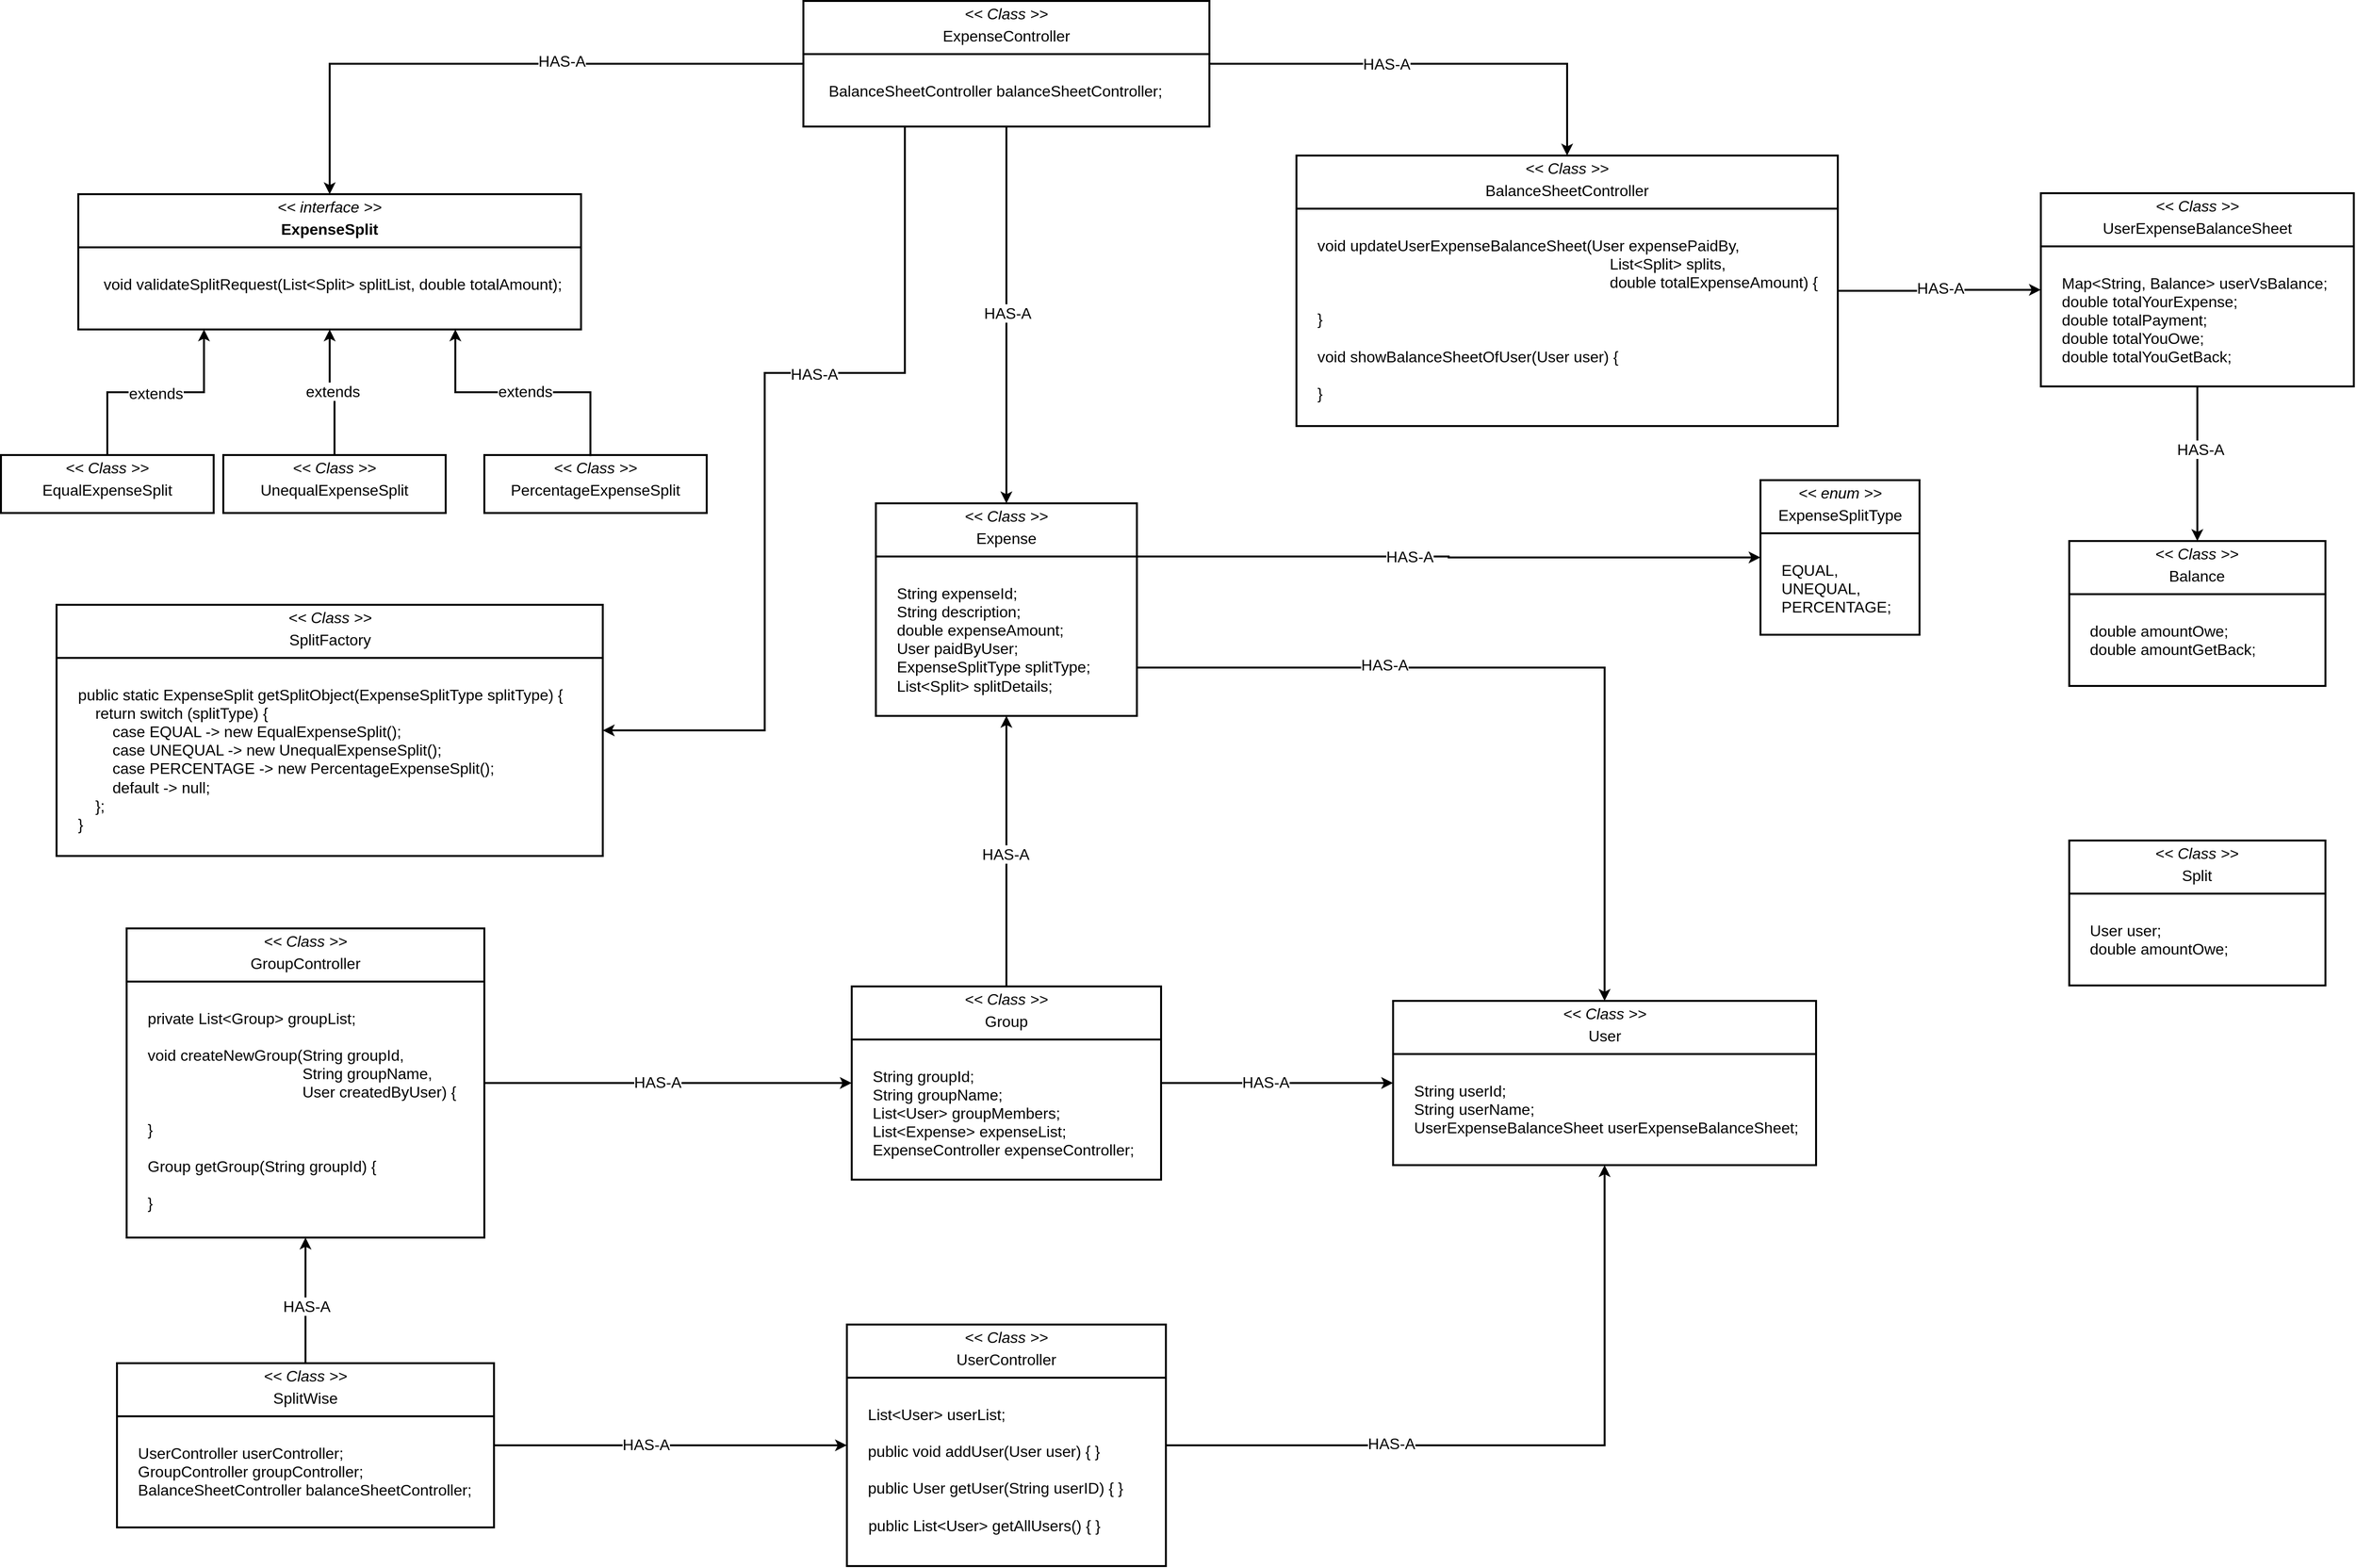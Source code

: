 <mxfile version="26.0.16">
  <diagram name="Page-1" id="AGgCzB51In5932Ol8384">
    <mxGraphModel dx="3449" dy="1067" grid="1" gridSize="10" guides="1" tooltips="1" connect="1" arrows="1" fold="1" page="1" pageScale="1" pageWidth="850" pageHeight="1100" math="0" shadow="0">
      <root>
        <mxCell id="0" />
        <mxCell id="1" parent="0" />
        <mxCell id="RWUTQcGEIA5J2wbb4hyl-1" value="&lt;p style=&quot;margin: 4px 0px 0px; text-align: center;&quot;&gt;&lt;span style=&quot;background-color: initial;&quot;&gt;&lt;font&gt;&lt;i&gt;&amp;lt;&amp;lt; enum &amp;gt;&amp;gt;&lt;/i&gt;&lt;/font&gt;&lt;/span&gt;&lt;/p&gt;&lt;p style=&quot;margin: 4px 0px 0px; text-align: center;&quot;&gt;ExpenseSplitType&lt;/p&gt;&lt;hr style=&quot;border-style: solid;&quot;&gt;&lt;p style=&quot;margin: 0px 0px 0px 4px;&quot;&gt;&lt;font&gt;&lt;br&gt;&lt;/font&gt;&lt;/p&gt;&lt;p style=&quot;margin: 0px 0px 0px 4px;&quot;&gt;&amp;nbsp; &amp;nbsp;&lt;span style=&quot;background-color: transparent;&quot;&gt;&amp;nbsp;&lt;/span&gt;&lt;span style=&quot;background-color: transparent;&quot;&gt;EQUAL,&lt;/span&gt;&lt;/p&gt;&lt;p style=&quot;margin: 0px 0px 0px 4px;&quot;&gt;&amp;nbsp; &amp;nbsp; UNEQUAL,&lt;/p&gt;&lt;p style=&quot;margin: 0px 0px 0px 4px;&quot;&gt;&amp;nbsp; &amp;nbsp; PERCENTAGE;&lt;/p&gt;" style="verticalAlign=top;align=left;overflow=fill;html=1;whiteSpace=wrap;strokeWidth=2;fontSize=16;fillColor=none;spacing=2;" vertex="1" parent="1">
          <mxGeometry x="270" y="566" width="164.5" height="160" as="geometry" />
        </mxCell>
        <mxCell id="RWUTQcGEIA5J2wbb4hyl-2" value="&lt;p style=&quot;margin: 4px 0px 0px; text-align: center;&quot;&gt;&lt;span style=&quot;background-color: initial;&quot;&gt;&lt;font&gt;&lt;i&gt;&amp;lt;&amp;lt; Class &amp;gt;&amp;gt;&lt;/i&gt;&lt;/font&gt;&lt;/span&gt;&lt;/p&gt;&lt;p style=&quot;margin: 4px 0px 0px; text-align: center;&quot;&gt;Balance&lt;/p&gt;&lt;hr style=&quot;border-style: solid;&quot;&gt;&lt;p style=&quot;margin: 0px 0px 0px 4px;&quot;&gt;&lt;font&gt;&lt;br&gt;&lt;/font&gt;&lt;/p&gt;&lt;p style=&quot;margin: 0px 0px 0px 4px;&quot;&gt;&amp;nbsp; &amp;nbsp;&lt;span style=&quot;background-color: transparent;&quot;&gt;&amp;nbsp;&lt;/span&gt;&lt;span style=&quot;background-color: transparent;&quot;&gt;double amountOwe;&lt;/span&gt;&lt;/p&gt;&lt;p style=&quot;margin: 0px 0px 0px 4px;&quot;&gt;&amp;nbsp; &amp;nbsp; double amountGetBack;&lt;/p&gt;" style="verticalAlign=top;align=left;overflow=fill;html=1;whiteSpace=wrap;strokeWidth=2;fontSize=16;fillColor=none;spacing=2;" vertex="1" parent="1">
          <mxGeometry x="589.38" y="629" width="265" height="150" as="geometry" />
        </mxCell>
        <mxCell id="RWUTQcGEIA5J2wbb4hyl-38" style="edgeStyle=orthogonalEdgeStyle;rounded=0;orthogonalLoop=1;jettySize=auto;html=1;entryX=0;entryY=0.5;entryDx=0;entryDy=0;fontSize=16;strokeWidth=2;" edge="1" parent="1" source="RWUTQcGEIA5J2wbb4hyl-3" target="RWUTQcGEIA5J2wbb4hyl-4">
          <mxGeometry relative="1" as="geometry" />
        </mxCell>
        <mxCell id="RWUTQcGEIA5J2wbb4hyl-56" value="HAS-A" style="edgeLabel;html=1;align=center;verticalAlign=middle;resizable=0;points=[];fontSize=16;" vertex="1" connectable="0" parent="RWUTQcGEIA5J2wbb4hyl-38">
          <mxGeometry x="0.005" y="2" relative="1" as="geometry">
            <mxPoint x="1" as="offset" />
          </mxGeometry>
        </mxCell>
        <mxCell id="RWUTQcGEIA5J2wbb4hyl-3" value="&lt;p style=&quot;margin: 4px 0px 0px; text-align: center;&quot;&gt;&lt;span style=&quot;background-color: initial;&quot;&gt;&lt;font&gt;&lt;i&gt;&amp;lt;&amp;lt; Class &amp;gt;&amp;gt;&lt;/i&gt;&lt;/font&gt;&lt;/span&gt;&lt;/p&gt;&lt;p style=&quot;margin: 4px 0px 0px; text-align: center;&quot;&gt;BalanceSheetController&lt;/p&gt;&lt;hr style=&quot;border-style: solid;&quot;&gt;&lt;p style=&quot;margin: 0px 0px 0px 4px;&quot;&gt;&lt;font&gt;&lt;br&gt;&lt;/font&gt;&lt;/p&gt;&lt;p style=&quot;margin: 0px 0px 0px 4px;&quot;&gt;&amp;nbsp; &amp;nbsp;&lt;span style=&quot;background-color: transparent;&quot;&gt;&amp;nbsp;&lt;/span&gt;&lt;span style=&quot;background-color: transparent;&quot;&gt;void updateUserExpenseBalanceSheet(User expensePaidBy,&amp;nbsp;&lt;/span&gt;&lt;/p&gt;&lt;p style=&quot;margin: 0px 0px 0px 4px;&quot;&gt;&lt;span style=&quot;background-color: transparent;&quot;&gt;&lt;span style=&quot;white-space: pre;&quot;&gt;&#x9;&lt;/span&gt;&lt;span style=&quot;white-space: pre;&quot;&gt;&#x9;&lt;/span&gt;&lt;span style=&quot;white-space: pre;&quot;&gt;&#x9;&lt;/span&gt;&lt;span style=&quot;white-space: pre;&quot;&gt;&#x9;&lt;/span&gt;&lt;span style=&quot;white-space: pre;&quot;&gt;&#x9;&lt;/span&gt;&lt;span style=&quot;white-space: pre;&quot;&gt;&#x9;&lt;/span&gt;&lt;span style=&quot;white-space: pre;&quot;&gt;&#x9;&lt;/span&gt;&lt;span style=&quot;white-space: pre;&quot;&gt;&#x9;&lt;/span&gt;&lt;span style=&quot;white-space: pre;&quot;&gt;&#x9;&lt;/span&gt;List&amp;lt;Split&amp;gt; splits,&amp;nbsp;&lt;/span&gt;&lt;/p&gt;&lt;p style=&quot;margin: 0px 0px 0px 4px;&quot;&gt;&lt;span style=&quot;background-color: transparent;&quot;&gt;&lt;span style=&quot;white-space: pre;&quot;&gt;&#x9;&lt;/span&gt;&lt;span style=&quot;white-space: pre;&quot;&gt;&#x9;&lt;/span&gt;&lt;span style=&quot;white-space: pre;&quot;&gt;&#x9;&lt;/span&gt;&lt;span style=&quot;white-space: pre;&quot;&gt;&#x9;&lt;/span&gt;&lt;span style=&quot;white-space: pre;&quot;&gt;&#x9;&lt;/span&gt;&lt;span style=&quot;white-space: pre;&quot;&gt;&#x9;&lt;/span&gt;&lt;span style=&quot;white-space: pre;&quot;&gt;&#x9;&lt;/span&gt;&lt;span style=&quot;white-space: pre;&quot;&gt;&#x9;&lt;/span&gt;&lt;span style=&quot;white-space: pre;&quot;&gt;&#x9;&lt;/span&gt;double totalExpenseAmount) {&amp;nbsp;&lt;/span&gt;&lt;/p&gt;&lt;p style=&quot;margin: 0px 0px 0px 4px;&quot;&gt;&lt;span style=&quot;background-color: transparent;&quot;&gt;&amp;nbsp; &amp;nbsp;&amp;nbsp;&lt;/span&gt;&lt;/p&gt;&lt;p style=&quot;margin: 0px 0px 0px 4px;&quot;&gt;&lt;span style=&quot;background-color: transparent;&quot;&gt;&amp;nbsp; &amp;nbsp; }&lt;/span&gt;&lt;/p&gt;&lt;p style=&quot;margin: 0px 0px 0px 4px;&quot;&gt;&lt;span style=&quot;background-color: transparent;&quot;&gt;&lt;br&gt;&lt;/span&gt;&lt;/p&gt;&lt;p style=&quot;margin: 0px 0px 0px 4px;&quot;&gt;&lt;span style=&quot;background-color: transparent;&quot;&gt;&amp;nbsp; &amp;nbsp;&amp;nbsp;&lt;/span&gt;&lt;span style=&quot;background-color: transparent;&quot;&gt;void showBalanceSheetOfUser(User user) {&lt;/span&gt;&lt;/p&gt;&lt;p style=&quot;margin: 0px 0px 0px 4px;&quot;&gt;&lt;span style=&quot;background-color: transparent;&quot;&gt;&lt;br&gt;&lt;/span&gt;&lt;/p&gt;&lt;p style=&quot;margin: 0px 0px 0px 4px;&quot;&gt;&lt;span style=&quot;background-color: transparent;&quot;&gt;&amp;nbsp; &amp;nbsp; }&lt;/span&gt;&lt;/p&gt;" style="verticalAlign=top;align=left;overflow=fill;html=1;whiteSpace=wrap;strokeWidth=2;fontSize=16;fillColor=none;spacing=2;" vertex="1" parent="1">
          <mxGeometry x="-210" y="230" width="560" height="280" as="geometry" />
        </mxCell>
        <mxCell id="RWUTQcGEIA5J2wbb4hyl-39" style="edgeStyle=orthogonalEdgeStyle;rounded=0;orthogonalLoop=1;jettySize=auto;html=1;entryX=0.5;entryY=0;entryDx=0;entryDy=0;fontSize=16;strokeWidth=2;" edge="1" parent="1" source="RWUTQcGEIA5J2wbb4hyl-4" target="RWUTQcGEIA5J2wbb4hyl-2">
          <mxGeometry relative="1" as="geometry" />
        </mxCell>
        <mxCell id="RWUTQcGEIA5J2wbb4hyl-57" value="HAS-A" style="edgeLabel;html=1;align=center;verticalAlign=middle;resizable=0;points=[];fontSize=16;" vertex="1" connectable="0" parent="RWUTQcGEIA5J2wbb4hyl-39">
          <mxGeometry x="-0.188" y="3" relative="1" as="geometry">
            <mxPoint as="offset" />
          </mxGeometry>
        </mxCell>
        <mxCell id="RWUTQcGEIA5J2wbb4hyl-4" value="&lt;p style=&quot;margin: 4px 0px 0px; text-align: center;&quot;&gt;&lt;span style=&quot;background-color: initial;&quot;&gt;&lt;font&gt;&lt;i&gt;&amp;lt;&amp;lt; Class &amp;gt;&amp;gt;&lt;/i&gt;&lt;/font&gt;&lt;/span&gt;&lt;/p&gt;&lt;p style=&quot;margin: 4px 0px 0px; text-align: center;&quot;&gt;UserExpenseBalanceSheet&lt;/p&gt;&lt;hr style=&quot;border-style: solid;&quot;&gt;&lt;p style=&quot;margin: 0px 0px 0px 4px;&quot;&gt;&lt;font&gt;&lt;br&gt;&lt;/font&gt;&lt;/p&gt;&lt;p style=&quot;margin: 0px 0px 0px 4px;&quot;&gt;&amp;nbsp; &amp;nbsp;&lt;span style=&quot;background-color: transparent;&quot;&gt;&amp;nbsp;&lt;/span&gt;&lt;span style=&quot;background-color: transparent;&quot;&gt;Map&amp;lt;String, Balance&amp;gt; userVsBalance;&lt;/span&gt;&lt;/p&gt;&lt;p style=&quot;margin: 0px 0px 0px 4px;&quot;&gt;&amp;nbsp; &amp;nbsp; double totalYourExpense;&lt;/p&gt;&lt;p style=&quot;margin: 0px 0px 0px 4px;&quot;&gt;&amp;nbsp; &amp;nbsp; double totalPayment;&lt;/p&gt;&lt;p style=&quot;margin: 0px 0px 0px 4px;&quot;&gt;&amp;nbsp; &amp;nbsp; double totalYouOwe;&lt;/p&gt;&lt;p style=&quot;margin: 0px 0px 0px 4px;&quot;&gt;&amp;nbsp; &amp;nbsp; double totalYouGetBack;&lt;/p&gt;" style="verticalAlign=top;align=left;overflow=fill;html=1;whiteSpace=wrap;strokeWidth=2;fontSize=16;fillColor=none;spacing=2;" vertex="1" parent="1">
          <mxGeometry x="560" y="269" width="323.75" height="200" as="geometry" />
        </mxCell>
        <mxCell id="RWUTQcGEIA5J2wbb4hyl-35" style="edgeStyle=orthogonalEdgeStyle;rounded=0;orthogonalLoop=1;jettySize=auto;html=1;entryX=0.5;entryY=0;entryDx=0;entryDy=0;fontSize=16;strokeWidth=2;" edge="1" parent="1" source="RWUTQcGEIA5J2wbb4hyl-5" target="RWUTQcGEIA5J2wbb4hyl-24">
          <mxGeometry relative="1" as="geometry">
            <Array as="points">
              <mxPoint x="109" y="760" />
            </Array>
          </mxGeometry>
        </mxCell>
        <mxCell id="RWUTQcGEIA5J2wbb4hyl-53" value="HAS-A" style="edgeLabel;html=1;align=center;verticalAlign=middle;resizable=0;points=[];fontSize=16;" vertex="1" connectable="0" parent="RWUTQcGEIA5J2wbb4hyl-35">
          <mxGeometry x="-0.384" y="3" relative="1" as="geometry">
            <mxPoint as="offset" />
          </mxGeometry>
        </mxCell>
        <mxCell id="RWUTQcGEIA5J2wbb4hyl-36" style="edgeStyle=orthogonalEdgeStyle;rounded=0;orthogonalLoop=1;jettySize=auto;html=1;entryX=0;entryY=0.5;entryDx=0;entryDy=0;exitX=1;exitY=0.25;exitDx=0;exitDy=0;fontSize=16;strokeWidth=2;" edge="1" parent="1" source="RWUTQcGEIA5J2wbb4hyl-5" target="RWUTQcGEIA5J2wbb4hyl-1">
          <mxGeometry relative="1" as="geometry" />
        </mxCell>
        <mxCell id="RWUTQcGEIA5J2wbb4hyl-54" value="HAS-A" style="edgeLabel;html=1;align=center;verticalAlign=middle;resizable=0;points=[];fontSize=16;" vertex="1" connectable="0" parent="RWUTQcGEIA5J2wbb4hyl-36">
          <mxGeometry x="-0.127" relative="1" as="geometry">
            <mxPoint as="offset" />
          </mxGeometry>
        </mxCell>
        <mxCell id="RWUTQcGEIA5J2wbb4hyl-5" value="&lt;p style=&quot;margin: 4px 0px 0px; text-align: center;&quot;&gt;&lt;span style=&quot;background-color: initial;&quot;&gt;&lt;font&gt;&lt;i&gt;&amp;lt;&amp;lt; Class &amp;gt;&amp;gt;&lt;/i&gt;&lt;/font&gt;&lt;/span&gt;&lt;/p&gt;&lt;p style=&quot;margin: 4px 0px 0px; text-align: center;&quot;&gt;Expense&lt;/p&gt;&lt;hr style=&quot;border-style: solid;&quot;&gt;&lt;p style=&quot;margin: 0px 0px 0px 4px;&quot;&gt;&lt;font&gt;&lt;br&gt;&lt;/font&gt;&lt;/p&gt;&lt;p style=&quot;margin: 0px 0px 0px 4px;&quot;&gt;&amp;nbsp; &amp;nbsp;&lt;span style=&quot;background-color: transparent;&quot;&gt;&amp;nbsp;&lt;/span&gt;&lt;span style=&quot;background-color: transparent;&quot;&gt;String expenseId;&lt;/span&gt;&lt;br&gt;&lt;/p&gt;&lt;p style=&quot;margin: 0px 0px 0px 4px;&quot;&gt;&amp;nbsp; &amp;nbsp; String description;&lt;/p&gt;&lt;p style=&quot;margin: 0px 0px 0px 4px;&quot;&gt;&amp;nbsp; &amp;nbsp; double expenseAmount;&lt;/p&gt;&lt;p style=&quot;margin: 0px 0px 0px 4px;&quot;&gt;&amp;nbsp; &amp;nbsp; User paidByUser;&lt;/p&gt;&lt;p style=&quot;margin: 0px 0px 0px 4px;&quot;&gt;&amp;nbsp; &amp;nbsp; ExpenseSplitType splitType;&lt;/p&gt;&lt;p style=&quot;margin: 0px 0px 0px 4px;&quot;&gt;&amp;nbsp; &amp;nbsp; List&amp;lt;Split&amp;gt; splitDetails;&lt;/p&gt;" style="verticalAlign=top;align=left;overflow=fill;html=1;whiteSpace=wrap;strokeWidth=2;fontSize=16;fillColor=none;spacing=2;" vertex="1" parent="1">
          <mxGeometry x="-645" y="590" width="270" height="220" as="geometry" />
        </mxCell>
        <mxCell id="RWUTQcGEIA5J2wbb4hyl-6" value="&lt;p style=&quot;margin: 4px 0px 0px; text-align: center;&quot;&gt;&lt;span style=&quot;background-color: initial;&quot;&gt;&lt;font&gt;&lt;i&gt;&amp;lt;&amp;lt; interface&amp;nbsp;&amp;gt;&amp;gt;&lt;/i&gt;&lt;/font&gt;&lt;/span&gt;&lt;/p&gt;&lt;p style=&quot;margin: 4px 0px 0px; text-align: center;&quot;&gt;&lt;b&gt;ExpenseSplit&lt;/b&gt;&lt;/p&gt;&lt;hr style=&quot;border-style: solid;&quot;&gt;&lt;p style=&quot;margin: 0px 0px 0px 4px;&quot;&gt;&lt;font&gt;&lt;br&gt;&lt;/font&gt;&lt;/p&gt;&lt;p style=&quot;margin: 0px 0px 0px 4px;&quot;&gt;&amp;nbsp; &amp;nbsp;&lt;span style=&quot;background-color: transparent;&quot;&gt;&amp;nbsp;&lt;/span&gt;&lt;span style=&quot;background-color: transparent;&quot;&gt;&amp;nbsp;&lt;/span&gt;&lt;span style=&quot;background-color: transparent;&quot;&gt;void validateSplitRequest(List&amp;lt;Split&amp;gt; splitList, double totalAmount);&lt;/span&gt;&lt;/p&gt;" style="verticalAlign=top;align=left;overflow=fill;html=1;whiteSpace=wrap;strokeWidth=2;fontSize=16;fillColor=none;spacing=2;" vertex="1" parent="1">
          <mxGeometry x="-1470" y="270" width="520" height="140" as="geometry" />
        </mxCell>
        <mxCell id="RWUTQcGEIA5J2wbb4hyl-7" style="edgeStyle=orthogonalEdgeStyle;rounded=0;orthogonalLoop=1;jettySize=auto;html=1;entryX=0.25;entryY=1;entryDx=0;entryDy=0;strokeWidth=2;fontSize=16;" edge="1" parent="1" source="RWUTQcGEIA5J2wbb4hyl-9" target="RWUTQcGEIA5J2wbb4hyl-6">
          <mxGeometry relative="1" as="geometry" />
        </mxCell>
        <mxCell id="RWUTQcGEIA5J2wbb4hyl-8" value="extends" style="edgeLabel;html=1;align=center;verticalAlign=middle;resizable=0;points=[];fontSize=16;" vertex="1" connectable="0" parent="RWUTQcGEIA5J2wbb4hyl-7">
          <mxGeometry x="-0.006" y="-1" relative="1" as="geometry">
            <mxPoint as="offset" />
          </mxGeometry>
        </mxCell>
        <mxCell id="RWUTQcGEIA5J2wbb4hyl-9" value="&lt;p style=&quot;margin: 4px 0px 0px; text-align: center;&quot;&gt;&lt;span style=&quot;background-color: initial;&quot;&gt;&lt;font&gt;&lt;i&gt;&amp;lt;&amp;lt; Class &amp;gt;&amp;gt;&lt;/i&gt;&lt;/font&gt;&lt;/span&gt;&lt;/p&gt;&lt;p style=&quot;margin: 4px 0px 0px; text-align: center;&quot;&gt;EqualExpenseSplit&lt;/p&gt;" style="verticalAlign=top;align=left;overflow=fill;html=1;whiteSpace=wrap;strokeWidth=2;fontSize=16;fillColor=none;spacing=2;" vertex="1" parent="1">
          <mxGeometry x="-1550" y="540" width="220" height="60" as="geometry" />
        </mxCell>
        <mxCell id="RWUTQcGEIA5J2wbb4hyl-10" value="&lt;p style=&quot;margin: 4px 0px 0px; text-align: center;&quot;&gt;&lt;span style=&quot;background-color: initial;&quot;&gt;&lt;font&gt;&lt;i&gt;&amp;lt;&amp;lt; Class &amp;gt;&amp;gt;&lt;/i&gt;&lt;/font&gt;&lt;/span&gt;&lt;/p&gt;&lt;p style=&quot;margin: 4px 0px 0px; text-align: center;&quot;&gt;UnequalExpenseSplit&lt;/p&gt;" style="verticalAlign=top;align=left;overflow=fill;html=1;whiteSpace=wrap;strokeWidth=2;fontSize=16;fillColor=none;spacing=2;" vertex="1" parent="1">
          <mxGeometry x="-1320" y="540" width="230" height="60" as="geometry" />
        </mxCell>
        <mxCell id="RWUTQcGEIA5J2wbb4hyl-11" style="edgeStyle=orthogonalEdgeStyle;rounded=0;orthogonalLoop=1;jettySize=auto;html=1;entryX=0.5;entryY=1;entryDx=0;entryDy=0;strokeWidth=2;exitX=0.5;exitY=0;exitDx=0;exitDy=0;fontSize=16;" edge="1" parent="1" source="RWUTQcGEIA5J2wbb4hyl-10" target="RWUTQcGEIA5J2wbb4hyl-6">
          <mxGeometry relative="1" as="geometry">
            <mxPoint x="-1090" y="440" as="sourcePoint" />
            <mxPoint x="-983" y="370" as="targetPoint" />
          </mxGeometry>
        </mxCell>
        <mxCell id="RWUTQcGEIA5J2wbb4hyl-12" value="extends" style="edgeLabel;html=1;align=center;verticalAlign=middle;resizable=0;points=[];fontSize=16;" vertex="1" connectable="0" parent="RWUTQcGEIA5J2wbb4hyl-11">
          <mxGeometry x="-0.006" y="-1" relative="1" as="geometry">
            <mxPoint as="offset" />
          </mxGeometry>
        </mxCell>
        <mxCell id="RWUTQcGEIA5J2wbb4hyl-14" value="&lt;p style=&quot;margin: 4px 0px 0px; text-align: center;&quot;&gt;&lt;span style=&quot;background-color: initial;&quot;&gt;&lt;font&gt;&lt;i&gt;&amp;lt;&amp;lt; Class &amp;gt;&amp;gt;&lt;/i&gt;&lt;/font&gt;&lt;/span&gt;&lt;/p&gt;&lt;p style=&quot;margin: 4px 0px 0px; text-align: center;&quot;&gt;PercentageExpenseSplit&lt;/p&gt;" style="verticalAlign=top;align=left;overflow=fill;html=1;whiteSpace=wrap;strokeWidth=2;fontSize=16;fillColor=none;spacing=2;" vertex="1" parent="1">
          <mxGeometry x="-1050" y="540" width="230" height="60" as="geometry" />
        </mxCell>
        <mxCell id="RWUTQcGEIA5J2wbb4hyl-15" style="edgeStyle=orthogonalEdgeStyle;rounded=0;orthogonalLoop=1;jettySize=auto;html=1;entryX=0.75;entryY=1;entryDx=0;entryDy=0;strokeWidth=2;exitX=0.477;exitY=0.018;exitDx=0;exitDy=0;fontSize=16;exitPerimeter=0;" edge="1" parent="1" source="RWUTQcGEIA5J2wbb4hyl-14" target="RWUTQcGEIA5J2wbb4hyl-6">
          <mxGeometry relative="1" as="geometry">
            <mxPoint x="-990" y="500" as="sourcePoint" />
            <mxPoint x="-865" y="370" as="targetPoint" />
          </mxGeometry>
        </mxCell>
        <mxCell id="RWUTQcGEIA5J2wbb4hyl-16" value="extends" style="edgeLabel;html=1;align=center;verticalAlign=middle;resizable=0;points=[];fontSize=16;" vertex="1" connectable="0" parent="RWUTQcGEIA5J2wbb4hyl-15">
          <mxGeometry x="-0.006" y="-1" relative="1" as="geometry">
            <mxPoint as="offset" />
          </mxGeometry>
        </mxCell>
        <mxCell id="RWUTQcGEIA5J2wbb4hyl-17" value="&lt;p style=&quot;margin: 4px 0px 0px; text-align: center;&quot;&gt;&lt;span style=&quot;background-color: initial;&quot;&gt;&lt;font&gt;&lt;i&gt;&amp;lt;&amp;lt; Class &amp;gt;&amp;gt;&lt;/i&gt;&lt;/font&gt;&lt;/span&gt;&lt;/p&gt;&lt;p style=&quot;margin: 4px 0px 0px; text-align: center;&quot;&gt;Split&lt;/p&gt;&lt;hr style=&quot;border-style: solid;&quot;&gt;&lt;p style=&quot;margin: 0px 0px 0px 4px;&quot;&gt;&lt;font&gt;&lt;br&gt;&lt;/font&gt;&lt;/p&gt;&lt;p style=&quot;margin: 0px 0px 0px 4px;&quot;&gt;&amp;nbsp; &amp;nbsp;&lt;span style=&quot;background-color: transparent;&quot;&gt;&amp;nbsp;&lt;/span&gt;&lt;span style=&quot;background-color: transparent;&quot;&gt;User user;&lt;/span&gt;&lt;/p&gt;&lt;p style=&quot;margin: 0px 0px 0px 4px;&quot;&gt;&amp;nbsp; &amp;nbsp; double amountOwe;&lt;/p&gt;" style="verticalAlign=top;align=left;overflow=fill;html=1;whiteSpace=wrap;strokeWidth=2;fontSize=16;fillColor=none;spacing=2;" vertex="1" parent="1">
          <mxGeometry x="589.38" y="939" width="265" height="150" as="geometry" />
        </mxCell>
        <mxCell id="RWUTQcGEIA5J2wbb4hyl-27" style="edgeStyle=orthogonalEdgeStyle;rounded=0;orthogonalLoop=1;jettySize=auto;html=1;fontSize=16;strokeWidth=2;" edge="1" parent="1" source="RWUTQcGEIA5J2wbb4hyl-20" target="RWUTQcGEIA5J2wbb4hyl-6">
          <mxGeometry relative="1" as="geometry" />
        </mxCell>
        <mxCell id="RWUTQcGEIA5J2wbb4hyl-42" value="HAS-A" style="edgeLabel;html=1;align=center;verticalAlign=middle;resizable=0;points=[];fontSize=16;" vertex="1" connectable="0" parent="RWUTQcGEIA5J2wbb4hyl-27">
          <mxGeometry x="-0.195" y="-3" relative="1" as="geometry">
            <mxPoint x="1" as="offset" />
          </mxGeometry>
        </mxCell>
        <mxCell id="RWUTQcGEIA5J2wbb4hyl-28" style="edgeStyle=orthogonalEdgeStyle;rounded=0;orthogonalLoop=1;jettySize=auto;html=1;fontSize=16;strokeWidth=2;exitX=0.25;exitY=1;exitDx=0;exitDy=0;entryX=1;entryY=0.5;entryDx=0;entryDy=0;" edge="1" parent="1" source="RWUTQcGEIA5J2wbb4hyl-20" target="RWUTQcGEIA5J2wbb4hyl-21">
          <mxGeometry relative="1" as="geometry">
            <Array as="points">
              <mxPoint x="-615" y="455" />
              <mxPoint x="-760" y="455" />
              <mxPoint x="-760" y="825" />
            </Array>
          </mxGeometry>
        </mxCell>
        <mxCell id="RWUTQcGEIA5J2wbb4hyl-43" value="HAS-A" style="edgeLabel;html=1;align=center;verticalAlign=middle;resizable=0;points=[];fontSize=16;" vertex="1" connectable="0" parent="RWUTQcGEIA5J2wbb4hyl-28">
          <mxGeometry x="-0.254" y="1" relative="1" as="geometry">
            <mxPoint as="offset" />
          </mxGeometry>
        </mxCell>
        <mxCell id="RWUTQcGEIA5J2wbb4hyl-29" style="edgeStyle=orthogonalEdgeStyle;rounded=0;orthogonalLoop=1;jettySize=auto;html=1;entryX=0.5;entryY=0;entryDx=0;entryDy=0;fontSize=16;strokeWidth=2;" edge="1" parent="1" source="RWUTQcGEIA5J2wbb4hyl-20" target="RWUTQcGEIA5J2wbb4hyl-5">
          <mxGeometry relative="1" as="geometry" />
        </mxCell>
        <mxCell id="RWUTQcGEIA5J2wbb4hyl-44" value="HAS-A" style="edgeLabel;html=1;align=center;verticalAlign=middle;resizable=0;points=[];fontSize=16;" vertex="1" connectable="0" parent="RWUTQcGEIA5J2wbb4hyl-29">
          <mxGeometry x="-0.014" y="1" relative="1" as="geometry">
            <mxPoint as="offset" />
          </mxGeometry>
        </mxCell>
        <mxCell id="RWUTQcGEIA5J2wbb4hyl-31" style="edgeStyle=orthogonalEdgeStyle;rounded=0;orthogonalLoop=1;jettySize=auto;html=1;entryX=0.5;entryY=0;entryDx=0;entryDy=0;fontSize=16;strokeWidth=2;" edge="1" parent="1" source="RWUTQcGEIA5J2wbb4hyl-20" target="RWUTQcGEIA5J2wbb4hyl-3">
          <mxGeometry relative="1" as="geometry" />
        </mxCell>
        <mxCell id="RWUTQcGEIA5J2wbb4hyl-55" value="HAS-A" style="edgeLabel;html=1;align=center;verticalAlign=middle;resizable=0;points=[];fontSize=16;" vertex="1" connectable="0" parent="RWUTQcGEIA5J2wbb4hyl-31">
          <mxGeometry x="-0.211" relative="1" as="geometry">
            <mxPoint x="-1" as="offset" />
          </mxGeometry>
        </mxCell>
        <mxCell id="RWUTQcGEIA5J2wbb4hyl-20" value="&lt;p style=&quot;margin: 4px 0px 0px; text-align: center;&quot;&gt;&lt;span style=&quot;background-color: initial;&quot;&gt;&lt;font&gt;&lt;i&gt;&amp;lt;&amp;lt; Class &amp;gt;&amp;gt;&lt;/i&gt;&lt;/font&gt;&lt;/span&gt;&lt;/p&gt;&lt;p style=&quot;margin: 4px 0px 0px; text-align: center;&quot;&gt;ExpenseController&lt;/p&gt;&lt;hr style=&quot;border-style: solid;&quot;&gt;&lt;p style=&quot;margin: 0px 0px 0px 4px;&quot;&gt;&lt;font&gt;&lt;br&gt;&lt;/font&gt;&lt;/p&gt;&lt;p style=&quot;margin: 0px 0px 0px 4px;&quot;&gt;&amp;nbsp; &amp;nbsp;&amp;nbsp;&amp;nbsp;BalanceSheetController balanceSheetController;&lt;/p&gt;" style="verticalAlign=top;align=left;overflow=fill;html=1;whiteSpace=wrap;strokeWidth=2;fontSize=16;fillColor=none;spacing=2;" vertex="1" parent="1">
          <mxGeometry x="-720" y="70" width="420" height="130" as="geometry" />
        </mxCell>
        <mxCell id="RWUTQcGEIA5J2wbb4hyl-21" value="&lt;p style=&quot;margin: 4px 0px 0px; text-align: center;&quot;&gt;&lt;span style=&quot;background-color: initial;&quot;&gt;&lt;font&gt;&lt;i&gt;&amp;lt;&amp;lt; Class &amp;gt;&amp;gt;&lt;/i&gt;&lt;/font&gt;&lt;/span&gt;&lt;/p&gt;&lt;p style=&quot;margin: 4px 0px 0px; text-align: center;&quot;&gt;SplitFactory&lt;/p&gt;&lt;hr style=&quot;border-style: solid;&quot;&gt;&lt;p style=&quot;margin: 0px 0px 0px 4px;&quot;&gt;&lt;font&gt;&lt;br&gt;&lt;/font&gt;&lt;/p&gt;&lt;p style=&quot;margin: 0px 0px 0px 4px;&quot;&gt;&amp;nbsp; &amp;nbsp;&lt;span style=&quot;background-color: transparent;&quot;&gt;&amp;nbsp;&lt;/span&gt;&lt;span style=&quot;background-color: transparent;&quot;&gt;public static ExpenseSplit getSplitObject(ExpenseSplitType splitType) {&lt;/span&gt;&lt;br&gt;&lt;/p&gt;&lt;p style=&quot;margin: 0px 0px 0px 4px;&quot;&gt;&amp;nbsp; &amp;nbsp; &amp;nbsp; &amp;nbsp; return switch (splitType) {&lt;/p&gt;&lt;p style=&quot;margin: 0px 0px 0px 4px;&quot;&gt;&amp;nbsp; &amp;nbsp; &amp;nbsp; &amp;nbsp; &amp;nbsp; &amp;nbsp; case EQUAL -&amp;gt; new EqualExpenseSplit();&lt;/p&gt;&lt;p style=&quot;margin: 0px 0px 0px 4px;&quot;&gt;&amp;nbsp; &amp;nbsp; &amp;nbsp; &amp;nbsp; &amp;nbsp; &amp;nbsp; case UNEQUAL -&amp;gt; new UnequalExpenseSplit();&lt;/p&gt;&lt;p style=&quot;margin: 0px 0px 0px 4px;&quot;&gt;&amp;nbsp; &amp;nbsp; &amp;nbsp; &amp;nbsp; &amp;nbsp; &amp;nbsp; case PERCENTAGE -&amp;gt; new PercentageExpenseSplit();&lt;/p&gt;&lt;p style=&quot;margin: 0px 0px 0px 4px;&quot;&gt;&amp;nbsp; &amp;nbsp; &amp;nbsp; &amp;nbsp; &amp;nbsp; &amp;nbsp; default -&amp;gt; null;&lt;/p&gt;&lt;p style=&quot;margin: 0px 0px 0px 4px;&quot;&gt;&amp;nbsp; &amp;nbsp; &amp;nbsp; &amp;nbsp; };&lt;/p&gt;&lt;p style=&quot;margin: 0px 0px 0px 4px;&quot;&gt;&amp;nbsp; &amp;nbsp; }&lt;/p&gt;" style="verticalAlign=top;align=left;overflow=fill;html=1;whiteSpace=wrap;strokeWidth=2;fontSize=16;fillColor=none;spacing=2;" vertex="1" parent="1">
          <mxGeometry x="-1492.5" y="695" width="565" height="260" as="geometry" />
        </mxCell>
        <mxCell id="RWUTQcGEIA5J2wbb4hyl-34" style="edgeStyle=orthogonalEdgeStyle;rounded=0;orthogonalLoop=1;jettySize=auto;html=1;exitX=1;exitY=0.5;exitDx=0;exitDy=0;fontSize=16;strokeWidth=2;" edge="1" parent="1" source="RWUTQcGEIA5J2wbb4hyl-22" target="RWUTQcGEIA5J2wbb4hyl-24">
          <mxGeometry relative="1" as="geometry" />
        </mxCell>
        <mxCell id="RWUTQcGEIA5J2wbb4hyl-46" value="HAS-A" style="edgeLabel;html=1;align=center;verticalAlign=middle;resizable=0;points=[];fontSize=16;" vertex="1" connectable="0" parent="RWUTQcGEIA5J2wbb4hyl-34">
          <mxGeometry x="-0.09" y="1" relative="1" as="geometry">
            <mxPoint x="-1" as="offset" />
          </mxGeometry>
        </mxCell>
        <mxCell id="RWUTQcGEIA5J2wbb4hyl-37" style="edgeStyle=orthogonalEdgeStyle;rounded=0;orthogonalLoop=1;jettySize=auto;html=1;entryX=0.5;entryY=1;entryDx=0;entryDy=0;fontSize=16;strokeWidth=2;" edge="1" parent="1" source="RWUTQcGEIA5J2wbb4hyl-22" target="RWUTQcGEIA5J2wbb4hyl-5">
          <mxGeometry relative="1" as="geometry" />
        </mxCell>
        <mxCell id="RWUTQcGEIA5J2wbb4hyl-45" value="HAS-A" style="edgeLabel;html=1;align=center;verticalAlign=middle;resizable=0;points=[];fontSize=16;" vertex="1" connectable="0" parent="RWUTQcGEIA5J2wbb4hyl-37">
          <mxGeometry x="-0.01" y="1" relative="1" as="geometry">
            <mxPoint y="1" as="offset" />
          </mxGeometry>
        </mxCell>
        <mxCell id="RWUTQcGEIA5J2wbb4hyl-22" value="&lt;p style=&quot;margin: 4px 0px 0px; text-align: center;&quot;&gt;&lt;span style=&quot;background-color: initial;&quot;&gt;&lt;font&gt;&lt;i&gt;&amp;lt;&amp;lt; Class &amp;gt;&amp;gt;&lt;/i&gt;&lt;/font&gt;&lt;/span&gt;&lt;/p&gt;&lt;p style=&quot;margin: 4px 0px 0px; text-align: center;&quot;&gt;Group&lt;/p&gt;&lt;hr style=&quot;border-style: solid;&quot;&gt;&lt;p style=&quot;margin: 0px 0px 0px 4px;&quot;&gt;&lt;font&gt;&lt;br&gt;&lt;/font&gt;&lt;/p&gt;&lt;p style=&quot;margin: 0px 0px 0px 4px;&quot;&gt;&amp;nbsp; &amp;nbsp;&lt;span style=&quot;background-color: transparent;&quot;&gt;&amp;nbsp;&lt;/span&gt;&lt;span style=&quot;background-color: transparent;&quot;&gt;String groupId;&lt;/span&gt;&lt;/p&gt;&lt;p style=&quot;margin: 0px 0px 0px 4px;&quot;&gt;&amp;nbsp; &amp;nbsp; String groupName;&lt;/p&gt;&lt;p style=&quot;margin: 0px 0px 0px 4px;&quot;&gt;&amp;nbsp; &amp;nbsp; List&amp;lt;User&amp;gt; groupMembers;&lt;/p&gt;&lt;p style=&quot;margin: 0px 0px 0px 4px;&quot;&gt;&amp;nbsp; &amp;nbsp; List&amp;lt;Expense&amp;gt; expenseList;&lt;/p&gt;&lt;p style=&quot;margin: 0px 0px 0px 4px;&quot;&gt;&amp;nbsp; &amp;nbsp; ExpenseController expenseController;&lt;/p&gt;" style="verticalAlign=top;align=left;overflow=fill;html=1;whiteSpace=wrap;strokeWidth=2;fontSize=16;fillColor=none;spacing=2;" vertex="1" parent="1">
          <mxGeometry x="-670" y="1090" width="320" height="200" as="geometry" />
        </mxCell>
        <mxCell id="RWUTQcGEIA5J2wbb4hyl-32" style="edgeStyle=orthogonalEdgeStyle;rounded=0;orthogonalLoop=1;jettySize=auto;html=1;entryX=0;entryY=0.5;entryDx=0;entryDy=0;fontSize=16;strokeWidth=2;" edge="1" parent="1" source="RWUTQcGEIA5J2wbb4hyl-23" target="RWUTQcGEIA5J2wbb4hyl-22">
          <mxGeometry relative="1" as="geometry" />
        </mxCell>
        <mxCell id="RWUTQcGEIA5J2wbb4hyl-48" value="HAS-A" style="edgeLabel;html=1;align=center;verticalAlign=middle;resizable=0;points=[];fontSize=16;" vertex="1" connectable="0" parent="RWUTQcGEIA5J2wbb4hyl-32">
          <mxGeometry x="-0.053" y="1" relative="1" as="geometry">
            <mxPoint x="-1" as="offset" />
          </mxGeometry>
        </mxCell>
        <mxCell id="RWUTQcGEIA5J2wbb4hyl-23" value="&lt;p style=&quot;margin: 4px 0px 0px; text-align: center;&quot;&gt;&lt;span style=&quot;background-color: initial;&quot;&gt;&lt;font&gt;&lt;i&gt;&amp;lt;&amp;lt; Class &amp;gt;&amp;gt;&lt;/i&gt;&lt;/font&gt;&lt;/span&gt;&lt;/p&gt;&lt;p style=&quot;margin: 4px 0px 0px; text-align: center;&quot;&gt;GroupController&lt;/p&gt;&lt;hr style=&quot;border-style: solid;&quot;&gt;&lt;p style=&quot;margin: 0px 0px 0px 4px;&quot;&gt;&lt;font&gt;&lt;br&gt;&lt;/font&gt;&lt;/p&gt;&lt;p style=&quot;margin: 0px 0px 0px 4px;&quot;&gt;&amp;nbsp; &amp;nbsp;&lt;span style=&quot;background-color: transparent;&quot;&gt;&amp;nbsp;&lt;/span&gt;&lt;span style=&quot;background-color: transparent;&quot;&gt;private List&amp;lt;Group&amp;gt; groupList;&lt;/span&gt;&lt;/p&gt;&lt;p style=&quot;margin: 0px 0px 0px 4px;&quot;&gt;&lt;span style=&quot;background-color: transparent;&quot;&gt;&lt;br&gt;&lt;/span&gt;&lt;/p&gt;&lt;p style=&quot;margin: 0px 0px 0px 4px;&quot;&gt;&lt;span style=&quot;background-color: transparent;&quot;&gt;&amp;nbsp; &amp;nbsp; void createNewGroup(String groupId,&amp;nbsp;&lt;/span&gt;&lt;/p&gt;&lt;p style=&quot;margin: 0px 0px 0px 4px;&quot;&gt;&lt;span style=&quot;background-color: transparent;&quot;&gt;&lt;span style=&quot;white-space: pre;&quot;&gt;&#x9;&lt;/span&gt;&lt;span style=&quot;white-space: pre;&quot;&gt;&#x9;&lt;/span&gt;&lt;span style=&quot;white-space: pre;&quot;&gt;&#x9;&lt;/span&gt;&lt;span style=&quot;white-space: pre;&quot;&gt;&#x9;&lt;/span&gt;&lt;span style=&quot;white-space: pre;&quot;&gt;&#x9;&lt;/span&gt;String groupName,&amp;nbsp;&lt;/span&gt;&lt;/p&gt;&lt;p style=&quot;margin: 0px 0px 0px 4px;&quot;&gt;&lt;span style=&quot;background-color: transparent;&quot;&gt;&lt;span style=&quot;white-space: pre;&quot;&gt;&#x9;&lt;/span&gt;&lt;span style=&quot;white-space: pre;&quot;&gt;&#x9;&lt;/span&gt;&lt;span style=&quot;white-space: pre;&quot;&gt;&#x9;&lt;/span&gt;&lt;span style=&quot;white-space: pre;&quot;&gt;&#x9;&lt;/span&gt;&lt;span style=&quot;white-space: pre;&quot;&gt;&#x9;&lt;/span&gt;User createdByUser) {&lt;/span&gt;&lt;/p&gt;&lt;p style=&quot;margin: 0px 0px 0px 4px;&quot;&gt;&lt;span style=&quot;background-color: transparent;&quot;&gt;&lt;br&gt;&lt;/span&gt;&lt;/p&gt;&lt;p style=&quot;margin: 0px 0px 0px 4px;&quot;&gt;&lt;span style=&quot;background-color: transparent;&quot;&gt;&amp;nbsp; &amp;nbsp; }&lt;/span&gt;&lt;/p&gt;&lt;p style=&quot;margin: 0px 0px 0px 4px;&quot;&gt;&lt;span style=&quot;background-color: transparent;&quot;&gt;&lt;br&gt;&lt;/span&gt;&lt;/p&gt;&lt;p style=&quot;margin: 0px 0px 0px 4px;&quot;&gt;&lt;span style=&quot;background-color: transparent;&quot;&gt;&amp;nbsp; &amp;nbsp; Group getGroup(String groupId) {&lt;/span&gt;&lt;/p&gt;&lt;p style=&quot;margin: 0px 0px 0px 4px;&quot;&gt;&lt;span style=&quot;background-color: transparent;&quot;&gt;&lt;br&gt;&lt;/span&gt;&lt;/p&gt;&lt;p style=&quot;margin: 0px 0px 0px 4px;&quot;&gt;&lt;span style=&quot;background-color: transparent;&quot;&gt;&amp;nbsp; &amp;nbsp; }&lt;/span&gt;&lt;/p&gt;" style="verticalAlign=top;align=left;overflow=fill;html=1;whiteSpace=wrap;strokeWidth=2;fontSize=16;fillColor=none;spacing=2;" vertex="1" parent="1">
          <mxGeometry x="-1420" y="1030" width="370" height="320" as="geometry" />
        </mxCell>
        <mxCell id="RWUTQcGEIA5J2wbb4hyl-24" value="&lt;p style=&quot;margin: 4px 0px 0px; text-align: center;&quot;&gt;&lt;span style=&quot;background-color: initial;&quot;&gt;&lt;font&gt;&lt;i&gt;&amp;lt;&amp;lt; Class &amp;gt;&amp;gt;&lt;/i&gt;&lt;/font&gt;&lt;/span&gt;&lt;/p&gt;&lt;p style=&quot;margin: 4px 0px 0px; text-align: center;&quot;&gt;User&lt;/p&gt;&lt;hr style=&quot;border-style: solid;&quot;&gt;&lt;p style=&quot;margin: 0px 0px 0px 4px;&quot;&gt;&lt;font&gt;&lt;br&gt;&lt;/font&gt;&lt;/p&gt;&lt;p style=&quot;margin: 0px 0px 0px 4px;&quot;&gt;&amp;nbsp; &amp;nbsp;&lt;span style=&quot;background-color: transparent;&quot;&gt;&amp;nbsp;&lt;/span&gt;&lt;span style=&quot;background-color: transparent;&quot;&gt;String userId;&lt;/span&gt;&lt;/p&gt;&lt;p style=&quot;margin: 0px 0px 0px 4px;&quot;&gt;&amp;nbsp; &amp;nbsp; String userName;&lt;/p&gt;&lt;p style=&quot;margin: 0px 0px 0px 4px;&quot;&gt;&amp;nbsp; &amp;nbsp; UserExpenseBalanceSheet userExpenseBalanceSheet;&lt;/p&gt;" style="verticalAlign=top;align=left;overflow=fill;html=1;whiteSpace=wrap;strokeWidth=2;fontSize=16;fillColor=none;spacing=2;" vertex="1" parent="1">
          <mxGeometry x="-110" y="1105" width="437.5" height="170" as="geometry" />
        </mxCell>
        <mxCell id="RWUTQcGEIA5J2wbb4hyl-33" style="edgeStyle=orthogonalEdgeStyle;rounded=0;orthogonalLoop=1;jettySize=auto;html=1;entryX=0.5;entryY=1;entryDx=0;entryDy=0;fontSize=16;strokeWidth=2;" edge="1" parent="1" source="RWUTQcGEIA5J2wbb4hyl-25" target="RWUTQcGEIA5J2wbb4hyl-24">
          <mxGeometry relative="1" as="geometry" />
        </mxCell>
        <mxCell id="RWUTQcGEIA5J2wbb4hyl-51" value="HAS-A" style="edgeLabel;html=1;align=center;verticalAlign=middle;resizable=0;points=[];fontSize=16;" vertex="1" connectable="0" parent="RWUTQcGEIA5J2wbb4hyl-33">
          <mxGeometry x="-0.375" y="2" relative="1" as="geometry">
            <mxPoint as="offset" />
          </mxGeometry>
        </mxCell>
        <mxCell id="RWUTQcGEIA5J2wbb4hyl-25" value="&lt;p style=&quot;margin: 4px 0px 0px; text-align: center;&quot;&gt;&lt;span style=&quot;background-color: initial;&quot;&gt;&lt;font&gt;&lt;i&gt;&amp;lt;&amp;lt; Class &amp;gt;&amp;gt;&lt;/i&gt;&lt;/font&gt;&lt;/span&gt;&lt;/p&gt;&lt;p style=&quot;margin: 4px 0px 0px; text-align: center;&quot;&gt;UserController&lt;/p&gt;&lt;hr style=&quot;border-style: solid;&quot;&gt;&lt;p style=&quot;margin: 0px 0px 0px 4px;&quot;&gt;&lt;font&gt;&lt;br&gt;&lt;/font&gt;&lt;/p&gt;&lt;p style=&quot;margin: 0px 0px 0px 4px;&quot;&gt;&amp;nbsp; &amp;nbsp;&lt;span style=&quot;background-color: transparent;&quot;&gt;&amp;nbsp;&lt;/span&gt;&lt;span style=&quot;background-color: transparent;&quot;&gt;List&amp;lt;User&amp;gt; userList;&amp;nbsp;&lt;/span&gt;&lt;/p&gt;&lt;p style=&quot;margin: 0px 0px 0px 4px;&quot;&gt;&lt;span style=&quot;background-color: transparent;&quot;&gt;&lt;br&gt;&lt;/span&gt;&lt;/p&gt;&lt;p style=&quot;margin: 0px 0px 0px 4px;&quot;&gt;&lt;span style=&quot;background-color: transparent;&quot;&gt;&amp;nbsp; &amp;nbsp; public void addUser(User user) { }&lt;/span&gt;&lt;/p&gt;&lt;p style=&quot;margin: 0px 0px 0px 4px;&quot;&gt;&lt;span style=&quot;background-color: transparent;&quot;&gt;&lt;br&gt;&lt;/span&gt;&lt;/p&gt;&lt;p style=&quot;margin: 0px 0px 0px 4px;&quot;&gt;&lt;span style=&quot;background-color: transparent;&quot;&gt;&lt;/span&gt;&lt;/p&gt;&lt;p style=&quot;margin: 0px 0px 0px 4px;&quot;&gt;&amp;nbsp; &amp;nbsp; public User getUser(String userID) {&amp;nbsp;&lt;span style=&quot;background-color: transparent; color: light-dark(rgb(0, 0, 0), rgb(255, 255, 255));&quot;&gt;}&lt;/span&gt;&lt;/p&gt;&lt;div&gt;&lt;br&gt;&lt;/div&gt;&lt;div&gt;&amp;nbsp; &amp;nbsp; &amp;nbsp;public List&amp;lt;User&amp;gt; getAllUsers() {&lt;span style=&quot;background-color: transparent; color: light-dark(rgb(0, 0, 0), rgb(255, 255, 255));&quot;&gt;&amp;nbsp;}&lt;/span&gt;&lt;/div&gt;" style="verticalAlign=top;align=left;overflow=fill;html=1;whiteSpace=wrap;strokeWidth=2;fontSize=16;fillColor=none;spacing=2;" vertex="1" parent="1">
          <mxGeometry x="-675" y="1440" width="330" height="250" as="geometry" />
        </mxCell>
        <mxCell id="RWUTQcGEIA5J2wbb4hyl-40" style="edgeStyle=orthogonalEdgeStyle;rounded=0;orthogonalLoop=1;jettySize=auto;html=1;entryX=0.5;entryY=1;entryDx=0;entryDy=0;fontSize=16;strokeWidth=2;" edge="1" parent="1" source="RWUTQcGEIA5J2wbb4hyl-26" target="RWUTQcGEIA5J2wbb4hyl-23">
          <mxGeometry relative="1" as="geometry" />
        </mxCell>
        <mxCell id="RWUTQcGEIA5J2wbb4hyl-52" value="HAS-A" style="edgeLabel;html=1;align=center;verticalAlign=middle;resizable=0;points=[];fontSize=16;" vertex="1" connectable="0" parent="RWUTQcGEIA5J2wbb4hyl-40">
          <mxGeometry x="-0.105" y="-1" relative="1" as="geometry">
            <mxPoint y="-1" as="offset" />
          </mxGeometry>
        </mxCell>
        <mxCell id="RWUTQcGEIA5J2wbb4hyl-41" style="edgeStyle=orthogonalEdgeStyle;rounded=0;orthogonalLoop=1;jettySize=auto;html=1;entryX=0;entryY=0.5;entryDx=0;entryDy=0;fontSize=16;strokeWidth=2;" edge="1" parent="1" source="RWUTQcGEIA5J2wbb4hyl-26" target="RWUTQcGEIA5J2wbb4hyl-25">
          <mxGeometry relative="1" as="geometry" />
        </mxCell>
        <mxCell id="RWUTQcGEIA5J2wbb4hyl-49" value="HAS-A" style="edgeLabel;html=1;align=center;verticalAlign=middle;resizable=0;points=[];fontSize=16;" vertex="1" connectable="0" parent="RWUTQcGEIA5J2wbb4hyl-41">
          <mxGeometry x="-0.133" y="1" relative="1" as="geometry">
            <mxPoint x="-1" as="offset" />
          </mxGeometry>
        </mxCell>
        <mxCell id="RWUTQcGEIA5J2wbb4hyl-26" value="&lt;p style=&quot;margin: 4px 0px 0px; text-align: center;&quot;&gt;&lt;span style=&quot;background-color: initial;&quot;&gt;&lt;font&gt;&lt;i&gt;&amp;lt;&amp;lt; Class &amp;gt;&amp;gt;&lt;/i&gt;&lt;/font&gt;&lt;/span&gt;&lt;/p&gt;&lt;p style=&quot;margin: 4px 0px 0px; text-align: center;&quot;&gt;SplitWise&lt;/p&gt;&lt;hr style=&quot;border-style: solid;&quot;&gt;&lt;p style=&quot;margin: 0px 0px 0px 4px;&quot;&gt;&lt;font&gt;&lt;br&gt;&lt;/font&gt;&lt;/p&gt;&lt;p style=&quot;margin: 0px 0px 0px 4px;&quot;&gt;&amp;nbsp; &amp;nbsp;&lt;span style=&quot;background-color: transparent;&quot;&gt;&amp;nbsp;&lt;/span&gt;&lt;span style=&quot;background-color: transparent;&quot;&gt;UserController userController;&lt;/span&gt;&lt;br&gt;&lt;/p&gt;&lt;p style=&quot;margin: 0px 0px 0px 4px;&quot;&gt;&amp;nbsp; &amp;nbsp; GroupController groupController;&lt;/p&gt;&lt;p style=&quot;margin: 0px 0px 0px 4px;&quot;&gt;&amp;nbsp; &amp;nbsp; BalanceSheetController balanceSheetController;&lt;/p&gt;" style="verticalAlign=top;align=left;overflow=fill;html=1;whiteSpace=wrap;strokeWidth=2;fontSize=16;fillColor=none;spacing=2;" vertex="1" parent="1">
          <mxGeometry x="-1430" y="1480" width="390" height="170" as="geometry" />
        </mxCell>
      </root>
    </mxGraphModel>
  </diagram>
</mxfile>
